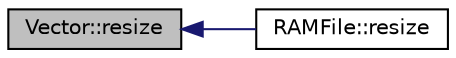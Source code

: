 digraph "Vector::resize"
{
  edge [fontname="Helvetica",fontsize="10",labelfontname="Helvetica",labelfontsize="10"];
  node [fontname="Helvetica",fontsize="10",shape=record];
  rankdir="LR";
  Node80 [label="Vector::resize",height=0.2,width=0.4,color="black", fillcolor="grey75", style="filled", fontcolor="black"];
  Node80 -> Node81 [dir="back",color="midnightblue",fontsize="10",style="solid",fontname="Helvetica"];
  Node81 [label="RAMFile::resize",height=0.2,width=0.4,color="black", fillcolor="white", style="filled",URL="$d3/dc8/class_r_a_m_file.html#a69e5dfe959e700257fdec29f6b876466"];
}
